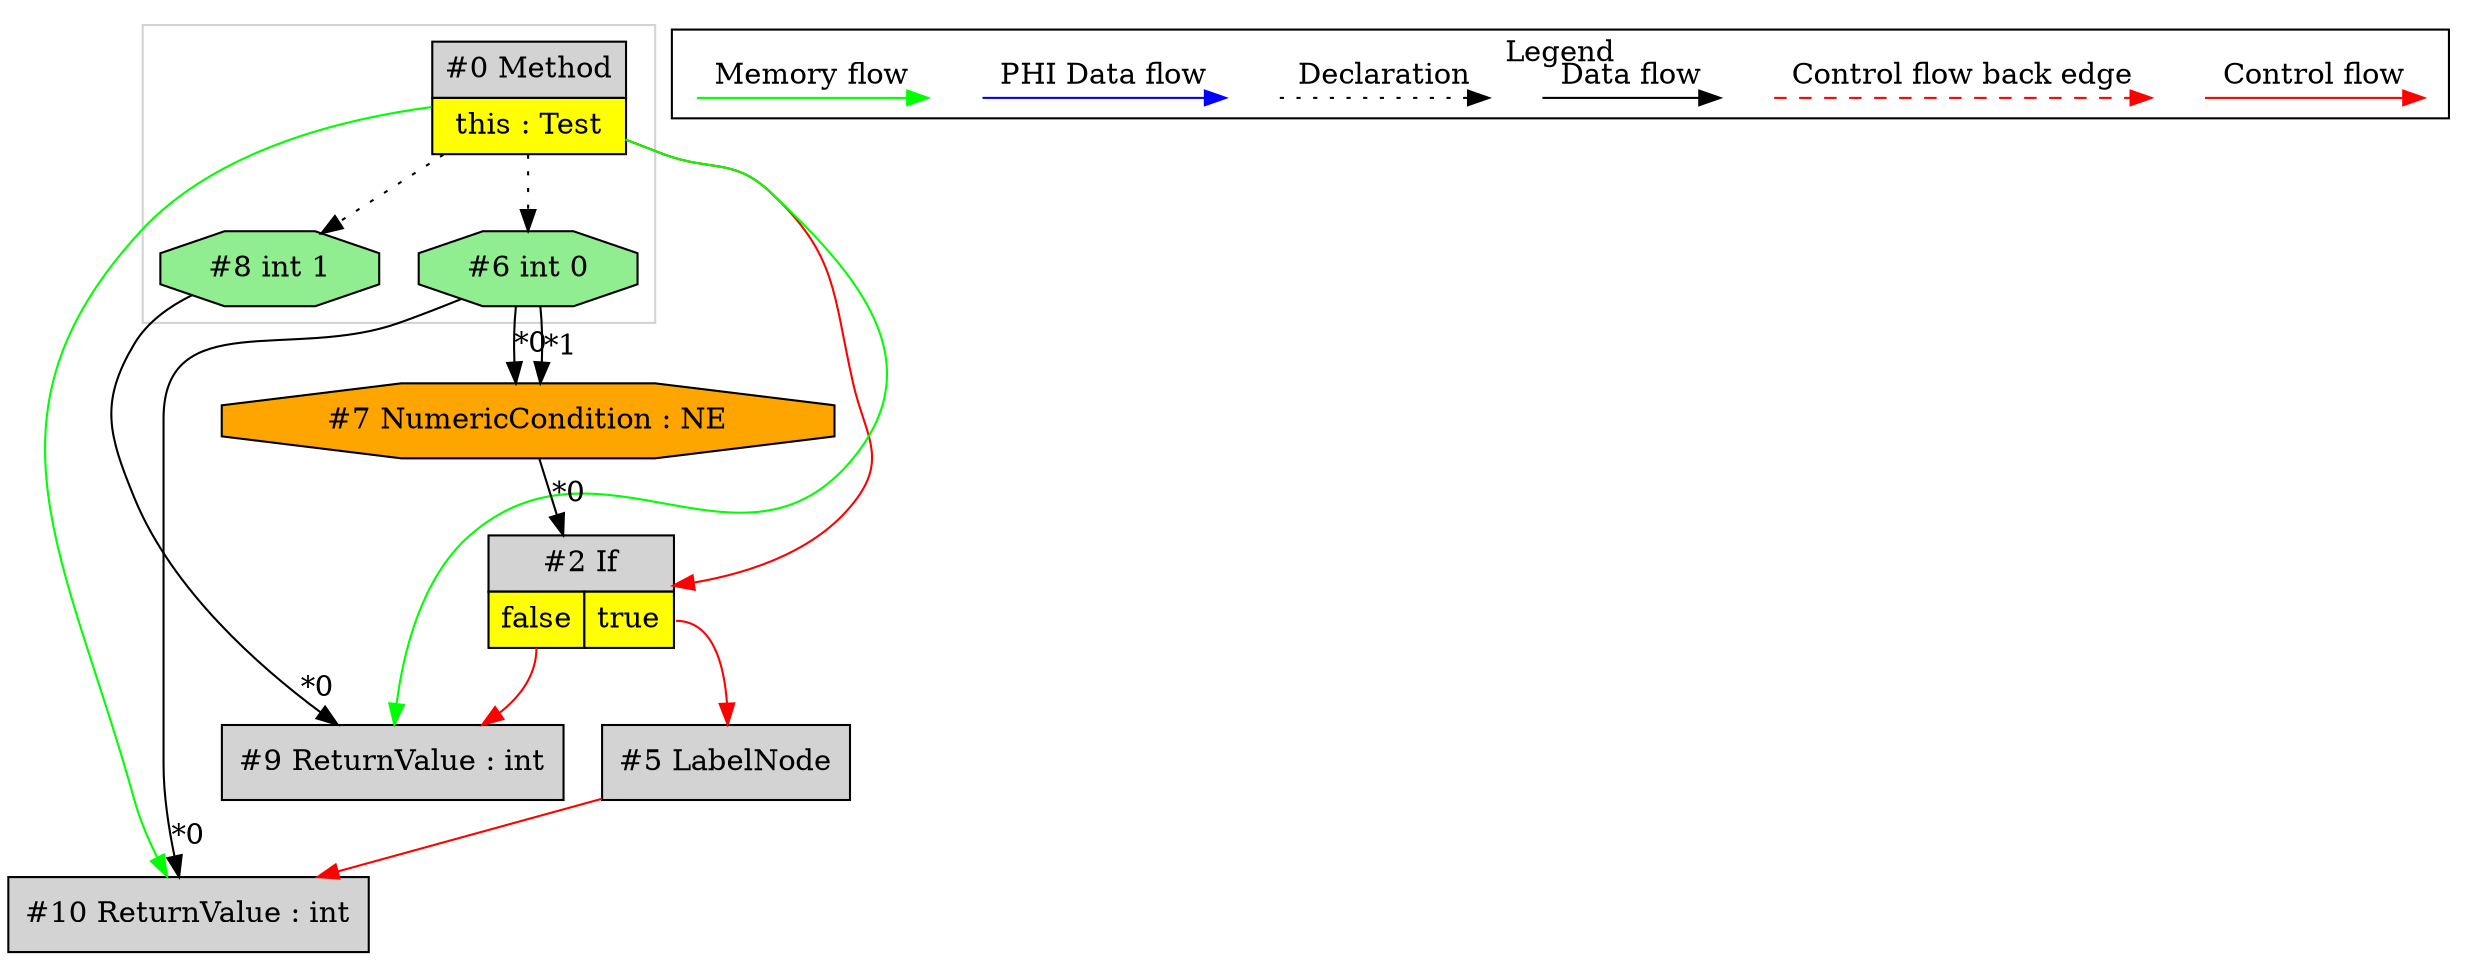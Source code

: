 digraph {
 ordering="in";
 node0[margin="0", label=<<table border="0" cellborder="1" cellspacing="0" cellpadding="5"><tr><td colspan="1">#0 Method</td></tr><tr><td port="prj1" bgcolor="yellow">this : Test</td></tr></table>>,shape=none, fillcolor=lightgrey, style=filled];
 node10[label="#10 ReturnValue : int",shape=box, fillcolor=lightgrey, style=filled];
 node6 -> node10[headlabel="*0", labeldistance=2];
 node5 -> node10[labeldistance=2, color=red, fontcolor=red];
 node0 -> node10[labeldistance=2, color=green, constraint=false];
 node5[label="#5 LabelNode",shape=box, fillcolor=lightgrey, style=filled];
 node2:prj4 -> node5[labeldistance=2, color=red, fontcolor=red];
 node2[margin="0", label=<<table border="0" cellborder="1" cellspacing="0" cellpadding="5"><tr><td colspan="2">#2 If</td></tr><tr><td port="prj3" bgcolor="yellow">false</td><td port="prj4" bgcolor="yellow">true</td></tr></table>>,shape=none, fillcolor=lightgrey, style=filled];
 node7 -> node2[headlabel="*0", labeldistance=2];
 node0 -> node2[labeldistance=2, color=red, fontcolor=red];
 node7[label="#7 NumericCondition : NE",shape=octagon, fillcolor=orange, style=filled];
 node6 -> node7[headlabel="*0", labeldistance=2];
 node6 -> node7[headlabel="*1", labeldistance=2];
 node6[label="#6 int 0",shape=octagon, fillcolor=lightgreen, style=filled];
 node0 -> node6[style=dotted];
 node9[label="#9 ReturnValue : int",shape=box, fillcolor=lightgrey, style=filled];
 node8 -> node9[headlabel="*0", labeldistance=2];
 node2:prj3 -> node9[labeldistance=2, color=red, fontcolor=red];
 node0 -> node9[labeldistance=2, color=green, constraint=false];
 node8[label="#8 int 1",shape=octagon, fillcolor=lightgreen, style=filled];
 node0 -> node8[style=dotted];
 subgraph cluster_0 {
  color=lightgray;
  node0;
  node6;
  node8;
 }
 subgraph cluster_000 {
  label = "Legend";
  node [shape=point]
  {
   rank=same;
   c0 [style = invis];
   c1 [style = invis];
   c2 [style = invis];
   c3 [style = invis];
   d0 [style = invis];
   d1 [style = invis];
   d2 [style = invis];
   d3 [style = invis];
   d4 [style = invis];
   d5 [style = invis];
   d6 [style = invis];
   d7 [style = invis];
  }
  c0 -> c1 [label="Control flow", style=solid, color=red]
  c2 -> c3 [label="Control flow back edge", style=dashed, color=red]
  d0 -> d1 [label="Data flow"]
  d2 -> d3 [label="Declaration", style=dotted]
  d4 -> d5 [label="PHI Data flow", color=blue]
  d6 -> d7 [label="Memory flow", color=green]
 }

}
